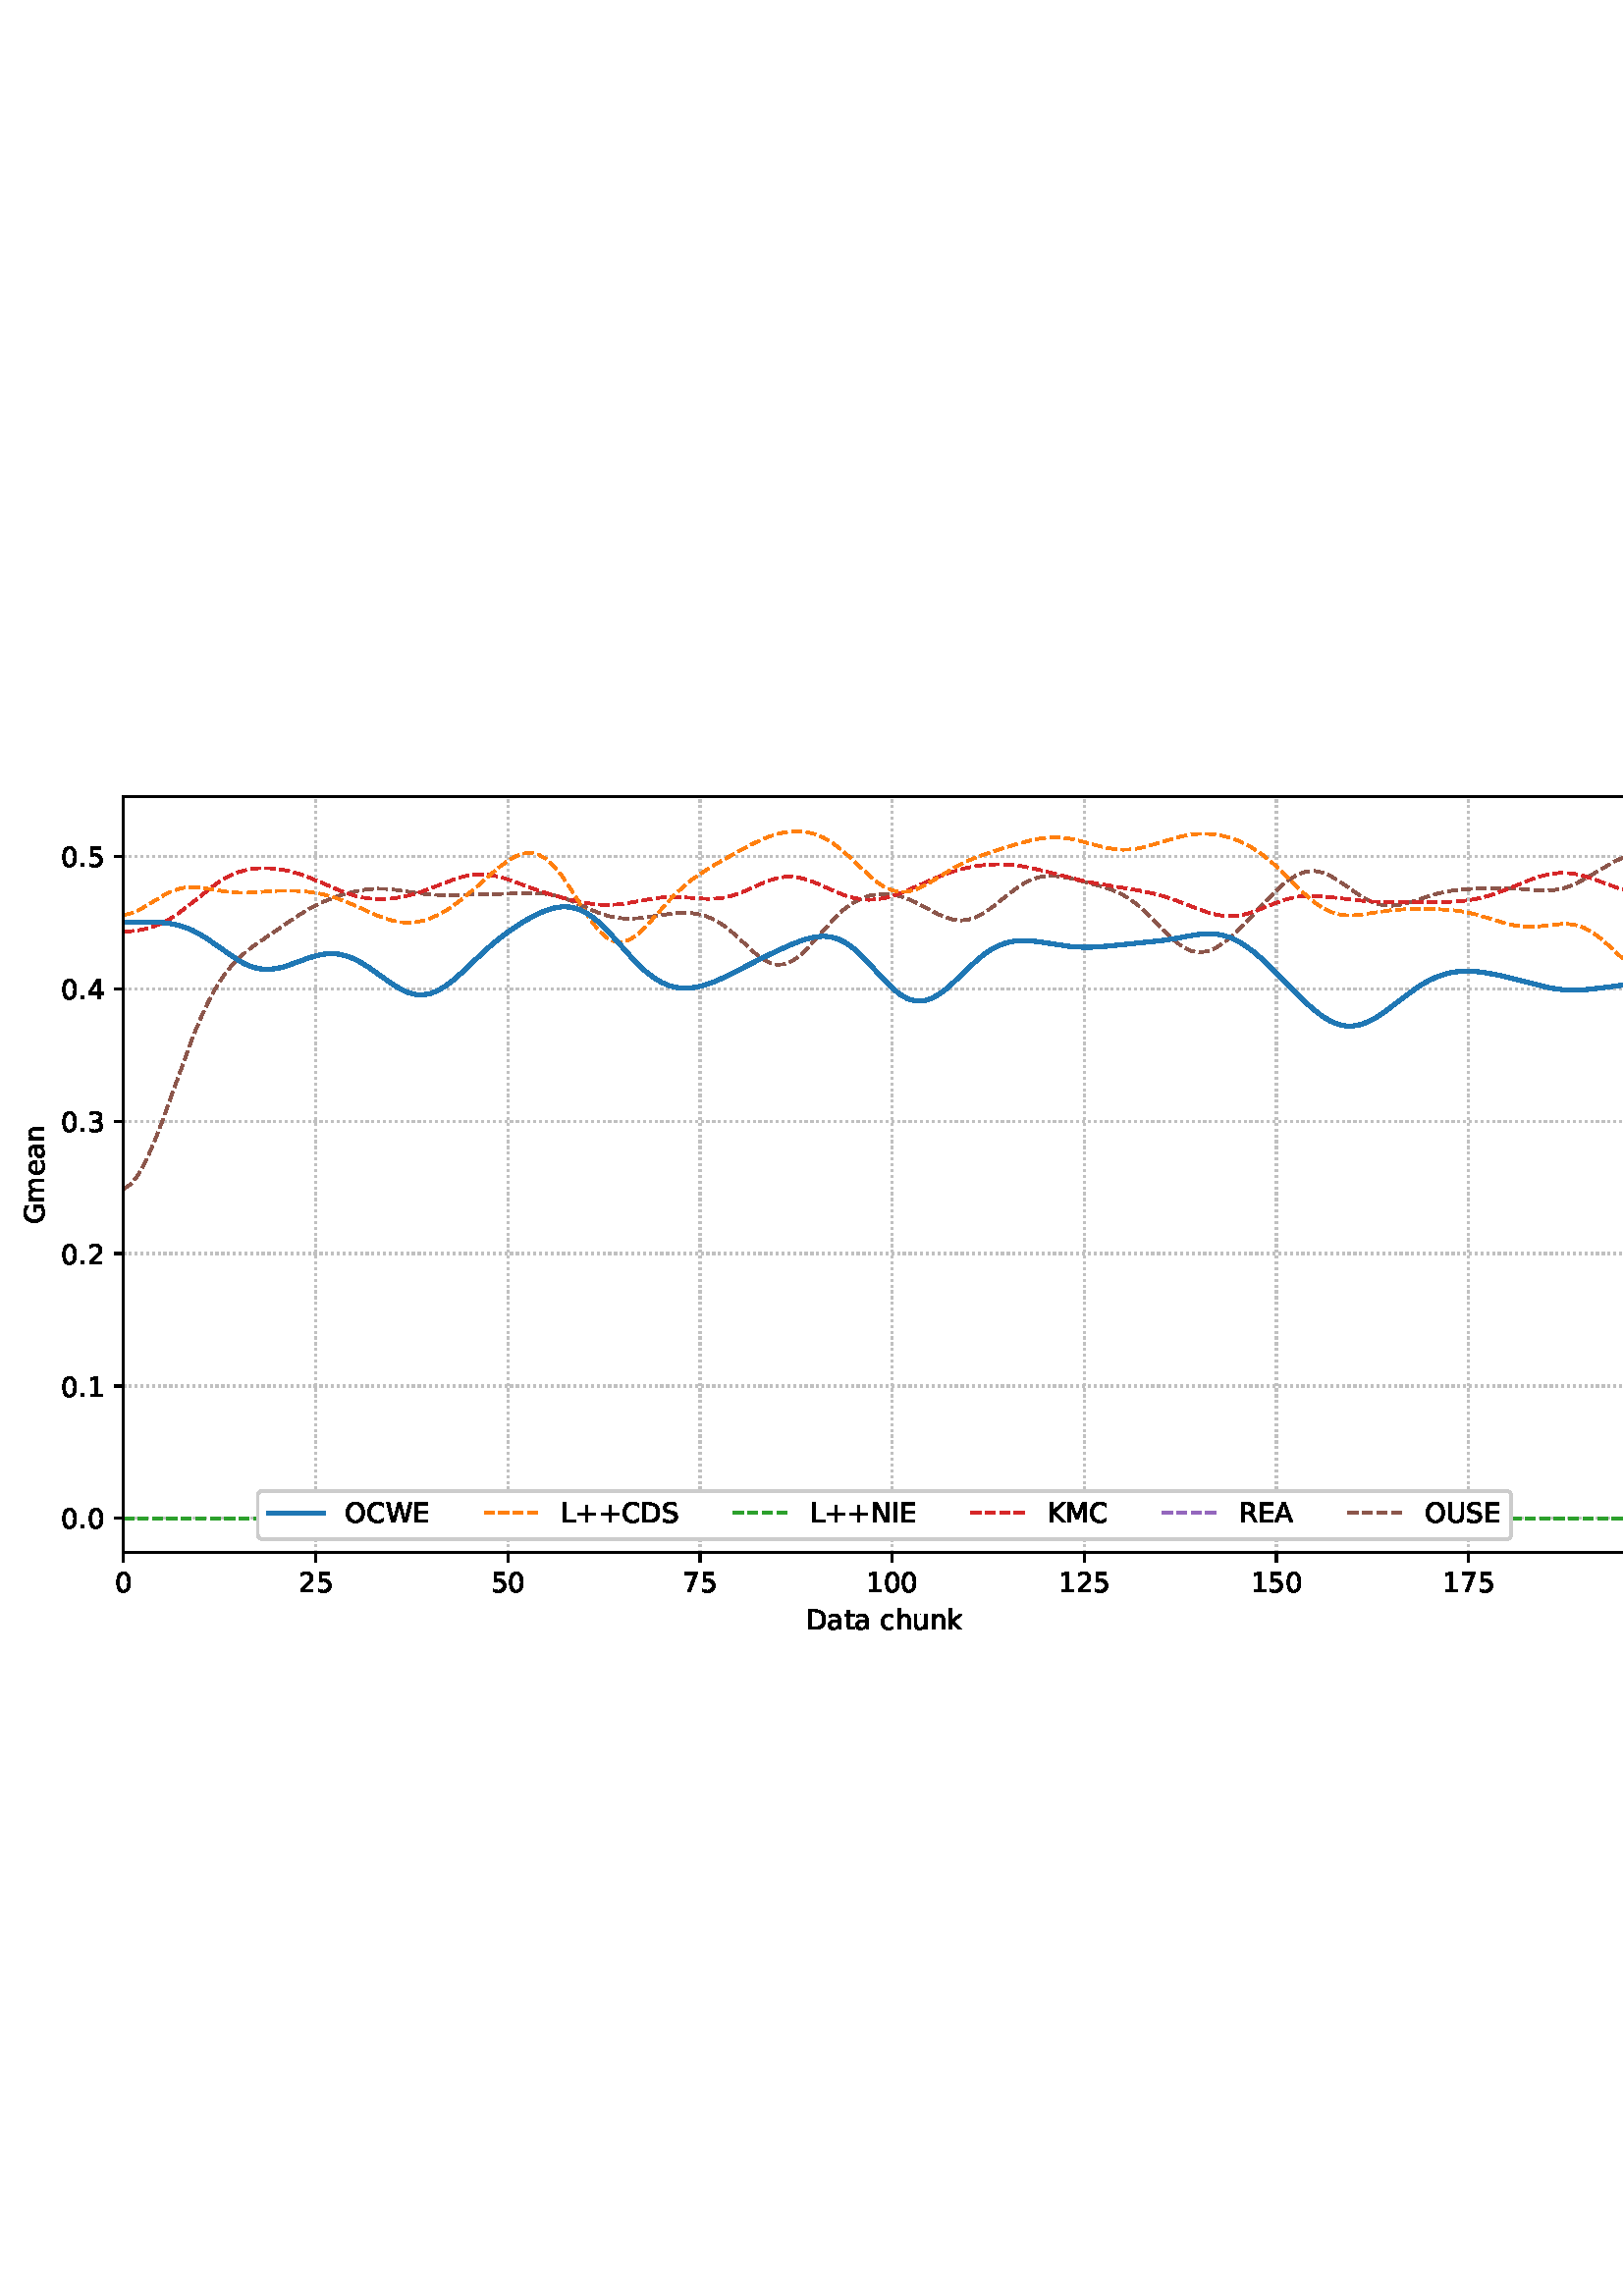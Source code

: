 %!PS-Adobe-3.0 EPSF-3.0
%%Orientation: portrait
%%BoundingBox: 1.511 235.028 610.489 556.972
%%EndComments
%%BeginProlog
/mpldict 8 dict def
mpldict begin
/m { moveto } bind def
/l { lineto } bind def
/r { rlineto } bind def
/c { curveto } bind def
/cl { closepath } bind def
/box {
m
1 index 0 r
0 exch r
neg 0 r
cl
} bind def
/clipbox {
box
clip
newpath
} bind def
%!PS-Adobe-3.0 Resource-Font
%%Copyright: Copyright (c) 2003 by Bitstream, Inc. All Rights Reserved. Copyright (c) 2006 by Tavmjong Bah. All Rights Reserved. DejaVu changes are in public domain 
25 dict begin
/_d{bind def}bind def
/_m{moveto}_d
/_l{lineto}_d
/_cl{closepath eofill}_d
/_c{curveto}_d
/_sc{7 -1 roll{setcachedevice}{pop pop pop pop pop pop}ifelse}_d
/_e{exec}_d
/FontName /DejaVuSans def
/PaintType 0 def
/FontMatrix[.001 0 0 .001 0 0]def
/FontBBox[-1021 -463 1793 1232]def
/FontType 3 def
/Encoding [ /space /plus /period /zero /one /two /three /four /five /seven /A /C /D /E /G /I /K /L /M /N /O /R /S /U /W /a /c /e /h /k /m /n /t /u ] def
/FontInfo 10 dict dup begin
/FamilyName (DejaVu Sans) def
/FullName (DejaVu Sans) def
/Notice (Copyright (c) 2003 by Bitstream, Inc. All Rights Reserved. Copyright (c) 2006 by Tavmjong Bah. All Rights Reserved. DejaVu changes are in public domain ) def
/Weight (Book) def
/Version (Version 2.35) def
/ItalicAngle 0.0 def
/isFixedPitch false def
/UnderlinePosition -130 def
/UnderlineThickness 90 def
end readonly def
/CharStrings 35 dict dup begin
/.notdef 0 def
/space{318 0 0 0 0 0 _sc
}_d
/plus{838 0 106 0 732 627 _sc
460 627 _m
460 355 _l
732 355 _l
732 272 _l
460 272 _l
460 0 _l
378 0 _l
378 272 _l
106 272 _l
106 355 _l
378 355 _l
378 627 _l
460 627 _l
_cl}_d
/period{318 0 107 0 210 124 _sc
107 124 _m
210 124 _l
210 0 _l
107 0 _l
107 124 _l
_cl}_d
/zero{636 0 66 -13 570 742 _sc
318 664 _m
267 664 229 639 203 589 _c
177 539 165 464 165 364 _c
165 264 177 189 203 139 _c
229 89 267 64 318 64 _c
369 64 407 89 433 139 _c
458 189 471 264 471 364 _c
471 464 458 539 433 589 _c
407 639 369 664 318 664 _c
318 742 _m
399 742 461 709 505 645 _c
548 580 570 486 570 364 _c
570 241 548 147 505 83 _c
461 19 399 -13 318 -13 _c
236 -13 173 19 130 83 _c
87 147 66 241 66 364 _c
66 486 87 580 130 645 _c
173 709 236 742 318 742 _c
_cl}_d
/one{636 0 110 0 544 729 _sc
124 83 _m
285 83 _l
285 639 _l
110 604 _l
110 694 _l
284 729 _l
383 729 _l
383 83 _l
544 83 _l
544 0 _l
124 0 _l
124 83 _l
_cl}_d
/two{{636 0 73 0 536 742 _sc
192 83 _m
536 83 _l
536 0 _l
73 0 _l
73 83 _l
110 121 161 173 226 239 _c
290 304 331 346 348 365 _c
380 400 402 430 414 455 _c
426 479 433 504 433 528 _c
433 566 419 598 392 622 _c
365 646 330 659 286 659 _c
255 659 222 653 188 643 _c
154 632 117 616 78 594 _c
78 694 _l
118 710 155 722 189 730 _c
223 738 255 742 284 742 _c
}_e{359 742 419 723 464 685 _c
509 647 532 597 532 534 _c
532 504 526 475 515 449 _c
504 422 484 390 454 354 _c
446 344 420 317 376 272 _c
332 227 271 164 192 83 _c
_cl}_e}_d
/three{{636 0 76 -13 556 742 _sc
406 393 _m
453 383 490 362 516 330 _c
542 298 556 258 556 212 _c
556 140 531 84 482 45 _c
432 6 362 -13 271 -13 _c
240 -13 208 -10 176 -4 _c
144 1 110 10 76 22 _c
76 117 _l
103 101 133 89 166 81 _c
198 73 232 69 268 69 _c
330 69 377 81 409 105 _c
441 129 458 165 458 212 _c
458 254 443 288 413 312 _c
383 336 341 349 287 349 _c
}_e{202 349 _l
202 430 _l
291 430 _l
339 430 376 439 402 459 _c
428 478 441 506 441 543 _c
441 580 427 609 401 629 _c
374 649 336 659 287 659 _c
260 659 231 656 200 650 _c
169 644 135 635 98 623 _c
98 711 _l
135 721 170 729 203 734 _c
235 739 266 742 296 742 _c
370 742 429 725 473 691 _c
517 657 539 611 539 553 _c
539 513 527 479 504 451 _c
481 423 448 403 406 393 _c
_cl}_e}_d
/four{636 0 49 0 580 729 _sc
378 643 _m
129 254 _l
378 254 _l
378 643 _l
352 729 _m
476 729 _l
476 254 _l
580 254 _l
580 172 _l
476 172 _l
476 0 _l
378 0 _l
378 172 _l
49 172 _l
49 267 _l
352 729 _l
_cl}_d
/five{{636 0 77 -13 549 729 _sc
108 729 _m
495 729 _l
495 646 _l
198 646 _l
198 467 _l
212 472 227 476 241 478 _c
255 480 270 482 284 482 _c
365 482 429 459 477 415 _c
525 370 549 310 549 234 _c
549 155 524 94 475 51 _c
426 8 357 -13 269 -13 _c
238 -13 207 -10 175 -6 _c
143 -1 111 6 77 17 _c
77 116 _l
106 100 136 88 168 80 _c
199 72 232 69 267 69 _c
}_e{323 69 368 83 401 113 _c
433 143 450 183 450 234 _c
450 284 433 324 401 354 _c
368 384 323 399 267 399 _c
241 399 214 396 188 390 _c
162 384 135 375 108 363 _c
108 729 _l
_cl}_e}_d
/seven{636 0 82 0 551 729 _sc
82 729 _m
551 729 _l
551 687 _l
286 0 _l
183 0 _l
432 646 _l
82 646 _l
82 729 _l
_cl}_d
/A{684 0 8 0 676 729 _sc
342 632 _m
208 269 _l
476 269 _l
342 632 _l
286 729 _m
398 729 _l
676 0 _l
573 0 _l
507 187 _l
178 187 _l
112 0 _l
8 0 _l
286 729 _l
_cl}_d
/C{{698 0 56 -13 644 742 _sc
644 673 _m
644 569 _l
610 599 575 622 537 638 _c
499 653 460 661 418 661 _c
334 661 270 635 226 584 _c
182 533 160 460 160 364 _c
160 268 182 194 226 143 _c
270 92 334 67 418 67 _c
460 67 499 74 537 90 _c
575 105 610 128 644 159 _c
644 56 _l
609 32 572 15 534 4 _c
496 -7 455 -13 412 -13 _c
302 -13 215 20 151 87 _c
}_e{87 154 56 246 56 364 _c
56 481 87 573 151 641 _c
215 708 302 742 412 742 _c
456 742 497 736 535 725 _c
573 713 610 696 644 673 _c
_cl}_e}_d
/D{770 0 98 0 711 729 _sc
197 648 _m
197 81 _l
316 81 _l
416 81 490 103 537 149 _c
583 195 607 267 607 365 _c
607 463 583 534 537 580 _c
490 625 416 648 316 648 _c
197 648 _l
98 729 _m
301 729 _l
442 729 546 699 612 641 _c
678 582 711 490 711 365 _c
711 239 677 147 611 88 _c
545 29 441 0 301 0 _c
98 0 _l
98 729 _l
_cl}_d
/E{632 0 98 0 568 729 _sc
98 729 _m
559 729 _l
559 646 _l
197 646 _l
197 430 _l
544 430 _l
544 347 _l
197 347 _l
197 83 _l
568 83 _l
568 0 _l
98 0 _l
98 729 _l
_cl}_d
/G{{775 0 56 -13 693 742 _sc
595 104 _m
595 300 _l
434 300 _l
434 381 _l
693 381 _l
693 68 _l
655 40 613 20 567 7 _c
521 -6 472 -13 420 -13 _c
306 -13 216 20 152 86 _c
88 152 56 245 56 364 _c
56 482 88 575 152 642 _c
216 708 306 742 420 742 _c
467 742 512 736 555 724 _c
598 712 638 695 674 673 _c
674 568 _l
637 598 598 621 557 637 _c
516 653 473 661 428 661 _c
}_e{338 661 271 636 227 586 _c
182 536 160 462 160 364 _c
160 265 182 191 227 141 _c
271 91 338 67 428 67 _c
462 67 493 70 521 76 _c
549 82 573 91 595 104 _c
_cl}_e}_d
/I{295 0 98 0 197 729 _sc
98 729 _m
197 729 _l
197 0 _l
98 0 _l
98 729 _l
_cl}_d
/K{656 0 98 0 677 729 _sc
98 729 _m
197 729 _l
197 421 _l
524 729 _l
651 729 _l
289 389 _l
677 0 _l
547 0 _l
197 351 _l
197 0 _l
98 0 _l
98 729 _l
_cl}_d
/L{557 0 98 0 552 729 _sc
98 729 _m
197 729 _l
197 83 _l
552 83 _l
552 0 _l
98 0 _l
98 729 _l
_cl}_d
/M{863 0 98 0 765 729 _sc
98 729 _m
245 729 _l
431 233 _l
618 729 _l
765 729 _l
765 0 _l
669 0 _l
669 640 _l
481 140 _l
382 140 _l
194 640 _l
194 0 _l
98 0 _l
98 729 _l
_cl}_d
/N{748 0 98 0 650 729 _sc
98 729 _m
231 729 _l
554 119 _l
554 729 _l
650 729 _l
650 0 _l
517 0 _l
194 610 _l
194 0 _l
98 0 _l
98 729 _l
_cl}_d
/O{787 0 56 -13 731 742 _sc
394 662 _m
322 662 265 635 223 582 _c
181 528 160 456 160 364 _c
160 272 181 199 223 146 _c
265 92 322 66 394 66 _c
465 66 522 92 564 146 _c
606 199 627 272 627 364 _c
627 456 606 528 564 582 _c
522 635 465 662 394 662 _c
394 742 _m
496 742 577 707 639 639 _c
700 571 731 479 731 364 _c
731 248 700 157 639 89 _c
577 21 496 -13 394 -13 _c
291 -13 209 21 148 89 _c
86 157 56 248 56 364 _c
56 479 86 571 148 639 _c
209 707 291 742 394 742 _c
_cl}_d
/R{{695 0 98 0 666 729 _sc
444 342 _m
465 334 486 319 506 296 _c
526 272 546 240 566 199 _c
666 0 _l
560 0 _l
467 187 _l
443 235 419 268 397 284 _c
374 300 343 308 304 308 _c
197 308 _l
197 0 _l
98 0 _l
98 729 _l
321 729 _l
404 729 466 711 507 677 _c
548 642 569 589 569 519 _c
569 473 558 434 537 404 _c
515 374 484 353 444 342 _c
197 648 _m
197 389 _l
321 389 _l
}_e{368 389 404 400 428 422 _c
452 444 465 476 465 519 _c
465 561 452 593 428 615 _c
404 637 368 648 321 648 _c
197 648 _l
_cl}_e}_d
/S{{635 0 66 -13 579 742 _sc
535 705 _m
535 609 _l
497 627 462 640 429 649 _c
395 657 363 662 333 662 _c
279 662 237 651 208 631 _c
179 610 165 580 165 542 _c
165 510 174 485 194 469 _c
213 452 250 439 304 429 _c
364 417 _l
437 403 491 378 526 343 _c
561 307 579 260 579 201 _c
579 130 555 77 508 41 _c
460 5 391 -13 300 -13 _c
265 -13 228 -9 189 -2 _c
}_e{150 5 110 16 69 32 _c
69 134 _l
109 111 148 94 186 83 _c
224 71 262 66 300 66 _c
356 66 399 77 430 99 _c
460 121 476 152 476 194 _c
476 230 465 258 443 278 _c
421 298 385 313 335 323 _c
275 335 _l
201 349 148 372 115 404 _c
82 435 66 478 66 534 _c
66 598 88 649 134 686 _c
179 723 242 742 322 742 _c
356 742 390 739 426 733 _c
461 727 497 717 535 705 _c
}_e{_cl}_e}_d
/U{732 0 87 -13 645 729 _sc
87 729 _m
186 729 _l
186 286 _l
186 208 200 151 228 117 _c
256 83 302 66 366 66 _c
429 66 475 83 503 117 _c
531 151 546 208 546 286 _c
546 729 _l
645 729 _l
645 274 _l
645 178 621 107 574 59 _c
527 11 458 -13 366 -13 _c
274 -13 204 11 157 59 _c
110 107 87 178 87 274 _c
87 729 _l
_cl}_d
/W{989 0 33 0 956 729 _sc
33 729 _m
133 729 _l
286 113 _l
439 729 _l
550 729 _l
703 113 _l
856 729 _l
956 729 _l
773 0 _l
649 0 _l
495 633 _l
340 0 _l
216 0 _l
33 729 _l
_cl}_d
/a{{613 0 60 -13 522 560 _sc
343 275 _m
270 275 220 266 192 250 _c
164 233 150 205 150 165 _c
150 133 160 107 181 89 _c
202 70 231 61 267 61 _c
317 61 357 78 387 114 _c
417 149 432 196 432 255 _c
432 275 _l
343 275 _l
522 312 _m
522 0 _l
432 0 _l
432 83 _l
411 49 385 25 355 10 _c
325 -5 287 -13 243 -13 _c
187 -13 142 2 109 33 _c
76 64 60 106 60 159 _c
}_e{60 220 80 266 122 298 _c
163 329 224 345 306 345 _c
432 345 _l
432 354 _l
432 395 418 427 391 450 _c
364 472 326 484 277 484 _c
245 484 215 480 185 472 _c
155 464 127 453 100 439 _c
100 522 _l
132 534 164 544 195 550 _c
226 556 256 560 286 560 _c
365 560 424 539 463 498 _c
502 457 522 395 522 312 _c
_cl}_e}_d
/c{{550 0 55 -13 488 560 _sc
488 526 _m
488 442 _l
462 456 437 466 411 473 _c
385 480 360 484 334 484 _c
276 484 230 465 198 428 _c
166 391 150 339 150 273 _c
150 206 166 154 198 117 _c
230 80 276 62 334 62 _c
360 62 385 65 411 72 _c
437 79 462 90 488 104 _c
488 21 _l
462 9 436 0 410 -5 _c
383 -10 354 -13 324 -13 _c
242 -13 176 12 128 64 _c
}_e{79 115 55 185 55 273 _c
55 362 79 432 128 483 _c
177 534 244 560 330 560 _c
358 560 385 557 411 551 _c
437 545 463 537 488 526 _c
_cl}_e}_d
/e{{615 0 55 -13 562 560 _sc
562 296 _m
562 252 _l
149 252 _l
153 190 171 142 205 110 _c
238 78 284 62 344 62 _c
378 62 412 66 444 74 _c
476 82 509 95 541 113 _c
541 28 _l
509 14 476 3 442 -3 _c
408 -9 373 -13 339 -13 _c
251 -13 182 12 131 62 _c
80 112 55 181 55 268 _c
55 357 79 428 127 481 _c
175 533 241 560 323 560 _c
397 560 455 536 498 489 _c
}_e{540 441 562 377 562 296 _c
472 322 _m
471 371 457 410 431 440 _c
404 469 368 484 324 484 _c
274 484 234 469 204 441 _c
174 413 156 373 152 322 _c
472 322 _l
_cl}_e}_d
/h{634 0 91 0 549 760 _sc
549 330 _m
549 0 _l
459 0 _l
459 327 _l
459 379 448 417 428 443 _c
408 469 378 482 338 482 _c
289 482 251 466 223 435 _c
195 404 181 362 181 309 _c
181 0 _l
91 0 _l
91 760 _l
181 760 _l
181 462 _l
202 494 227 519 257 535 _c
286 551 320 560 358 560 _c
420 560 468 540 500 501 _c
532 462 549 405 549 330 _c
_cl}_d
/k{579 0 91 0 576 760 _sc
91 760 _m
181 760 _l
181 311 _l
449 547 _l
564 547 _l
274 291 _l
576 0 _l
459 0 _l
181 267 _l
181 0 _l
91 0 _l
91 760 _l
_cl}_d
/m{{974 0 91 0 889 560 _sc
520 442 _m
542 482 569 511 600 531 _c
631 550 668 560 711 560 _c
767 560 811 540 842 500 _c
873 460 889 403 889 330 _c
889 0 _l
799 0 _l
799 327 _l
799 379 789 418 771 444 _c
752 469 724 482 686 482 _c
639 482 602 466 575 435 _c
548 404 535 362 535 309 _c
535 0 _l
445 0 _l
445 327 _l
445 379 435 418 417 444 _c
398 469 369 482 331 482 _c
}_e{285 482 248 466 221 435 _c
194 404 181 362 181 309 _c
181 0 _l
91 0 _l
91 547 _l
181 547 _l
181 462 _l
201 495 226 520 255 536 _c
283 552 317 560 357 560 _c
397 560 430 550 458 530 _c
486 510 506 480 520 442 _c
_cl}_e}_d
/n{634 0 91 0 549 560 _sc
549 330 _m
549 0 _l
459 0 _l
459 327 _l
459 379 448 417 428 443 _c
408 469 378 482 338 482 _c
289 482 251 466 223 435 _c
195 404 181 362 181 309 _c
181 0 _l
91 0 _l
91 547 _l
181 547 _l
181 462 _l
202 494 227 519 257 535 _c
286 551 320 560 358 560 _c
420 560 468 540 500 501 _c
532 462 549 405 549 330 _c
_cl}_d
/t{392 0 27 0 368 702 _sc
183 702 _m
183 547 _l
368 547 _l
368 477 _l
183 477 _l
183 180 _l
183 135 189 106 201 94 _c
213 81 238 75 276 75 _c
368 75 _l
368 0 _l
276 0 _l
206 0 158 13 132 39 _c
106 65 93 112 93 180 _c
93 477 _l
27 477 _l
27 547 _l
93 547 _l
93 702 _l
183 702 _l
_cl}_d
/u{634 0 85 -13 543 560 _sc
85 216 _m
85 547 _l
175 547 _l
175 219 _l
175 167 185 129 205 103 _c
225 77 255 64 296 64 _c
344 64 383 79 411 110 _c
439 141 453 183 453 237 _c
453 547 _l
543 547 _l
543 0 _l
453 0 _l
453 84 _l
431 50 405 26 377 10 _c
348 -5 315 -13 277 -13 _c
214 -13 166 6 134 45 _c
101 83 85 140 85 216 _c
311 560 _m
311 560 _l
_cl}_d
end readonly def

/BuildGlyph
 {exch begin
 CharStrings exch
 2 copy known not{pop /.notdef}if
 true 3 1 roll get exec
 end}_d

/BuildChar {
 1 index /Encoding get exch get
 1 index /BuildGlyph get exec
}_d

FontName currentdict end definefont pop
end
%%EndProlog
mpldict begin
1.511 235.028 translate
608.978 321.944 0 0 clipbox
gsave
0 0 m
608.978 0 l
608.978 321.944 l
0 321.944 l
cl
1.000 setgray
fill
grestore
gsave
43.778 37.544 m
601.778 37.544 l
601.778 314.744 l
43.778 314.744 l
cl
1.000 setgray
fill
grestore
0.800 setlinewidth
1 setlinejoin
0 setlinecap
[0.8 1.32] 0 setdash
0.753 setgray
gsave
558 277.2 43.78 37.54 clipbox
43.778 37.544 m
43.778 314.744 l
stroke
grestore
[] 0 setdash
0.000 setgray
gsave
/o {
gsave
newpath
translate
0.8 setlinewidth
1 setlinejoin
0 setlinecap
0 0 m
0 -3.5 l

gsave
0.000 setgray
fill
grestore
stroke
grestore
} bind def
43.778 37.544 o
grestore
/DejaVuSans findfont
10.000 scalefont
setfont
gsave
40.598 22.95 translate
0.0 rotate
0.0 0 m /zero glyphshow
grestore
[0.8 1.32] 0 setdash
0.753 setgray
gsave
558 277.2 43.78 37.54 clipbox
114.233 37.544 m
114.233 314.744 l
stroke
grestore
[] 0 setdash
0.000 setgray
gsave
/o {
gsave
newpath
translate
0.8 setlinewidth
1 setlinejoin
0 setlinecap
0 0 m
0 -3.5 l

gsave
0.000 setgray
fill
grestore
stroke
grestore
} bind def
114.233 37.544 o
grestore
gsave
107.873 22.95 translate
0.0 rotate
0.0 0 m /two glyphshow
6.362 0 m /five glyphshow
grestore
[0.8 1.32] 0 setdash
0.753 setgray
gsave
558 277.2 43.78 37.54 clipbox
184.687 37.544 m
184.687 314.744 l
stroke
grestore
[] 0 setdash
0.000 setgray
gsave
/o {
gsave
newpath
translate
0.8 setlinewidth
1 setlinejoin
0 setlinecap
0 0 m
0 -3.5 l

gsave
0.000 setgray
fill
grestore
stroke
grestore
} bind def
184.687 37.544 o
grestore
gsave
178.328 22.95 translate
0.0 rotate
0.0 0 m /five glyphshow
6.362 0 m /zero glyphshow
grestore
[0.8 1.32] 0 setdash
0.753 setgray
gsave
558 277.2 43.78 37.54 clipbox
255.142 37.544 m
255.142 314.744 l
stroke
grestore
[] 0 setdash
0.000 setgray
gsave
/o {
gsave
newpath
translate
0.8 setlinewidth
1 setlinejoin
0 setlinecap
0 0 m
0 -3.5 l

gsave
0.000 setgray
fill
grestore
stroke
grestore
} bind def
255.142 37.544 o
grestore
gsave
248.782 22.95 translate
0.0 rotate
0.0 0 m /seven glyphshow
6.362 0 m /five glyphshow
grestore
[0.8 1.32] 0 setdash
0.753 setgray
gsave
558 277.2 43.78 37.54 clipbox
325.596 37.544 m
325.596 314.744 l
stroke
grestore
[] 0 setdash
0.000 setgray
gsave
/o {
gsave
newpath
translate
0.8 setlinewidth
1 setlinejoin
0 setlinecap
0 0 m
0 -3.5 l

gsave
0.000 setgray
fill
grestore
stroke
grestore
} bind def
325.596 37.544 o
grestore
gsave
316.057 22.95 translate
0.0 rotate
0.0 0 m /one glyphshow
6.362 0 m /zero glyphshow
12.725 0 m /zero glyphshow
grestore
[0.8 1.32] 0 setdash
0.753 setgray
gsave
558 277.2 43.78 37.54 clipbox
396.051 37.544 m
396.051 314.744 l
stroke
grestore
[] 0 setdash
0.000 setgray
gsave
/o {
gsave
newpath
translate
0.8 setlinewidth
1 setlinejoin
0 setlinecap
0 0 m
0 -3.5 l

gsave
0.000 setgray
fill
grestore
stroke
grestore
} bind def
396.051 37.544 o
grestore
gsave
386.512 22.95 translate
0.0 rotate
0.0 0 m /one glyphshow
6.362 0 m /two glyphshow
12.725 0 m /five glyphshow
grestore
[0.8 1.32] 0 setdash
0.753 setgray
gsave
558 277.2 43.78 37.54 clipbox
466.505 37.544 m
466.505 314.744 l
stroke
grestore
[] 0 setdash
0.000 setgray
gsave
/o {
gsave
newpath
translate
0.8 setlinewidth
1 setlinejoin
0 setlinecap
0 0 m
0 -3.5 l

gsave
0.000 setgray
fill
grestore
stroke
grestore
} bind def
466.505 37.544 o
grestore
gsave
456.966 22.95 translate
0.0 rotate
0.0 0 m /one glyphshow
6.362 0 m /five glyphshow
12.725 0 m /zero glyphshow
grestore
[0.8 1.32] 0 setdash
0.753 setgray
gsave
558 277.2 43.78 37.54 clipbox
536.96 37.544 m
536.96 314.744 l
stroke
grestore
[] 0 setdash
0.000 setgray
gsave
/o {
gsave
newpath
translate
0.8 setlinewidth
1 setlinejoin
0 setlinecap
0 0 m
0 -3.5 l

gsave
0.000 setgray
fill
grestore
stroke
grestore
} bind def
536.96 37.544 o
grestore
gsave
527.421 22.95 translate
0.0 rotate
0.0 0 m /one glyphshow
6.362 0 m /seven glyphshow
12.725 0 m /five glyphshow
grestore
gsave
294.083 9.278 translate
0.0 rotate
0.0 0 m /D glyphshow
7.7 0 m /a glyphshow
13.828 0 m /t glyphshow
17.749 0 m /a glyphshow
23.877 0 m /space glyphshow
27.056 0 m /c glyphshow
32.554 0 m /h glyphshow
38.892 0 m /u glyphshow
45.229 0 m /n glyphshow
51.567 0 m /k glyphshow
grestore
[0.8 1.32] 0 setdash
0.753 setgray
gsave
558 277.2 43.78 37.54 clipbox
43.778 50.144 m
601.778 50.144 l
stroke
grestore
[] 0 setdash
0.000 setgray
gsave
/o {
gsave
newpath
translate
0.8 setlinewidth
1 setlinejoin
0 setlinecap
0 0 m
-3.5 0 l

gsave
0.000 setgray
fill
grestore
stroke
grestore
} bind def
43.778 50.144 o
grestore
gsave
20.872 46.347 translate
0.0 rotate
0.0 0 m /zero glyphshow
6.362 0 m /period glyphshow
9.541 0 m /zero glyphshow
grestore
[0.8 1.32] 0 setdash
0.753 setgray
gsave
558 277.2 43.78 37.54 clipbox
43.778 98.703 m
601.778 98.703 l
stroke
grestore
[] 0 setdash
0.000 setgray
gsave
/o {
gsave
newpath
translate
0.8 setlinewidth
1 setlinejoin
0 setlinecap
0 0 m
-3.5 0 l

gsave
0.000 setgray
fill
grestore
stroke
grestore
} bind def
43.778 98.703 o
grestore
gsave
20.872 94.907 translate
0.0 rotate
0.0 0 m /zero glyphshow
6.362 0 m /period glyphshow
9.541 0 m /one glyphshow
grestore
[0.8 1.32] 0 setdash
0.753 setgray
gsave
558 277.2 43.78 37.54 clipbox
43.778 147.263 m
601.778 147.263 l
stroke
grestore
[] 0 setdash
0.000 setgray
gsave
/o {
gsave
newpath
translate
0.8 setlinewidth
1 setlinejoin
0 setlinecap
0 0 m
-3.5 0 l

gsave
0.000 setgray
fill
grestore
stroke
grestore
} bind def
43.778 147.263 o
grestore
gsave
20.872 143.466 translate
0.0 rotate
0.0 0 m /zero glyphshow
6.362 0 m /period glyphshow
9.541 0 m /two glyphshow
grestore
[0.8 1.32] 0 setdash
0.753 setgray
gsave
558 277.2 43.78 37.54 clipbox
43.778 195.823 m
601.778 195.823 l
stroke
grestore
[] 0 setdash
0.000 setgray
gsave
/o {
gsave
newpath
translate
0.8 setlinewidth
1 setlinejoin
0 setlinecap
0 0 m
-3.5 0 l

gsave
0.000 setgray
fill
grestore
stroke
grestore
} bind def
43.778 195.823 o
grestore
gsave
20.872 192.026 translate
0.0 rotate
0.0 0 m /zero glyphshow
6.362 0 m /period glyphshow
9.541 0 m /three glyphshow
grestore
[0.8 1.32] 0 setdash
0.753 setgray
gsave
558 277.2 43.78 37.54 clipbox
43.778 244.382 m
601.778 244.382 l
stroke
grestore
[] 0 setdash
0.000 setgray
gsave
/o {
gsave
newpath
translate
0.8 setlinewidth
1 setlinejoin
0 setlinecap
0 0 m
-3.5 0 l

gsave
0.000 setgray
fill
grestore
stroke
grestore
} bind def
43.778 244.382 o
grestore
gsave
20.872 240.586 translate
0.0 rotate
0.0 0 m /zero glyphshow
6.362 0 m /period glyphshow
9.541 0 m /four glyphshow
grestore
[0.8 1.32] 0 setdash
0.753 setgray
gsave
558 277.2 43.78 37.54 clipbox
43.778 292.942 m
601.778 292.942 l
stroke
grestore
[] 0 setdash
0.000 setgray
gsave
/o {
gsave
newpath
translate
0.8 setlinewidth
1 setlinejoin
0 setlinecap
0 0 m
-3.5 0 l

gsave
0.000 setgray
fill
grestore
stroke
grestore
} bind def
43.778 292.942 o
grestore
gsave
20.872 289.145 translate
0.0 rotate
0.0 0 m /zero glyphshow
6.362 0 m /period glyphshow
9.541 0 m /five glyphshow
grestore
gsave
14.794 158.081 translate
90.0 rotate
0.0 0 m /G glyphshow
7.749 0 m /m glyphshow
17.49 0 m /e glyphshow
23.643 0 m /a glyphshow
29.771 0 m /n glyphshow
grestore
1.000 setlinewidth
[3.7 1.6] 0 setdash
0.549 0.337 0.294 setrgbcolor
gsave
558 277.2 43.78 37.54 clipbox
43.778 170.874 m
46.596 172.791 l
49.414 176.498 l
52.233 181.747 l
55.051 188.219 l
57.869 195.548 l
69.142 226.561 l
71.96 233.368 l
74.778 239.431 l
77.596 244.664 l
80.414 249.061 l
83.233 252.679 l
86.051 255.638 l
88.869 258.094 l
91.687 260.226 l
102.96 267.98 l
108.596 271.722 l
111.414 273.411 l
114.233 274.926 l
117.051 276.26 l
119.869 277.42 l
122.687 278.426 l
125.505 279.288 l
128.324 280.006 l
131.142 280.556 l
133.96 280.922 l
136.778 281.082 l
139.596 281.037 l
142.414 280.811 l
148.051 280.015 l
153.687 279.199 l
156.505 278.921 l
162.142 278.711 l
170.596 278.894 l
193.142 279.477 l
195.96 279.423 l
198.778 279.18 l
201.596 278.693 l
204.414 277.936 l
207.233 276.926 l
212.869 274.433 l
215.687 273.165 l
218.505 272.033 l
221.324 271.127 l
224.142 270.503 l
226.96 270.174 l
229.778 270.113 l
232.596 270.276 l
238.233 271.004 l
243.869 271.825 l
246.687 272.108 l
249.505 272.219 l
252.324 272.086 l
255.142 271.632 l
257.96 270.788 l
260.778 269.498 l
263.596 267.747 l
266.414 265.568 l
269.233 263.062 l
274.869 257.821 l
277.687 255.589 l
280.505 253.974 l
283.324 253.193 l
286.142 253.377 l
288.96 254.544 l
291.778 256.594 l
294.596 259.32 l
305.869 271.72 l
308.687 274.131 l
311.505 276.058 l
314.324 277.504 l
317.142 278.492 l
319.96 279.05 l
322.778 279.203 l
325.596 278.964 l
328.414 278.349 l
331.233 277.389 l
334.051 276.137 l
342.505 271.714 l
345.324 270.517 l
348.142 269.72 l
350.96 269.457 l
353.778 269.804 l
356.596 270.769 l
359.414 272.295 l
362.233 274.256 l
370.687 280.938 l
373.505 282.811 l
376.324 284.265 l
379.142 285.241 l
381.96 285.736 l
384.778 285.8 l
387.596 285.519 l
390.414 284.997 l
396.051 283.62 l
401.687 282.106 l
404.505 281.24 l
407.324 280.194 l
410.142 278.86 l
412.96 277.15 l
415.778 275.019 l
418.596 272.492 l
427.051 263.88 l
429.869 261.373 l
432.687 259.424 l
435.505 258.192 l
438.324 257.762 l
441.142 258.137 l
443.96 259.249 l
446.778 260.986 l
449.596 263.214 l
452.414 265.804 l
458.051 271.622 l
463.687 277.645 l
466.505 280.467 l
469.324 282.99 l
472.142 285.075 l
474.96 286.589 l
477.778 287.436 l
480.596 287.567 l
483.414 287.001 l
486.233 285.819 l
489.051 284.168 l
497.505 278.346 l
500.324 276.765 l
503.142 275.615 l
505.96 274.967 l
508.778 274.821 l
511.596 275.126 l
514.414 275.781 l
520.051 277.614 l
522.869 278.533 l
525.687 279.329 l
528.505 279.961 l
531.324 280.423 l
536.96 280.969 l
545.414 281.348 l
551.051 281.331 l
556.687 280.959 l
562.324 280.468 l
565.142 280.384 l
567.96 280.539 l
570.778 281.015 l
573.596 281.851 l
576.414 283.039 l
579.233 284.515 l
590.505 291.097 l
593.324 292.367 l
596.142 293.343 l
598.96 294.0 l
601.778 294.332 l
601.778 294.332 l
stroke
grestore
0.580 0.404 0.741 setrgbcolor
gsave
558 277.2 43.78 37.54 clipbox
43.778 50.144 m
601.778 50.144 l
601.778 50.144 l
stroke
grestore
0.839 0.153 0.157 setrgbcolor
gsave
558 277.2 43.78 37.54 clipbox
43.778 265.354 m
46.596 265.521 l
49.414 265.877 l
52.233 266.461 l
55.051 267.317 l
57.869 268.485 l
60.687 269.981 l
63.505 271.792 l
66.324 273.864 l
77.596 282.774 l
80.414 284.59 l
83.233 286.076 l
86.051 287.208 l
88.869 287.991 l
91.687 288.455 l
94.505 288.643 l
97.324 288.591 l
100.142 288.326 l
102.96 287.863 l
105.778 287.209 l
108.596 286.373 l
111.414 285.369 l
117.051 283.005 l
122.687 280.561 l
125.505 279.486 l
128.324 278.59 l
131.142 277.911 l
133.96 277.47 l
136.778 277.264 l
139.596 277.283 l
142.414 277.509 l
145.233 277.927 l
148.051 278.524 l
150.869 279.288 l
153.687 280.204 l
159.324 282.354 l
164.96 284.516 l
167.778 285.396 l
170.596 286.031 l
173.414 286.358 l
176.233 286.348 l
179.051 286.007 l
181.869 285.374 l
184.687 284.516 l
190.324 282.447 l
195.96 280.373 l
201.596 278.584 l
207.233 277.101 l
212.869 275.929 l
215.687 275.509 l
218.505 275.24 l
221.324 275.153 l
224.142 275.26 l
226.96 275.548 l
232.596 276.504 l
238.233 277.51 l
241.051 277.859 l
243.869 278.045 l
246.687 278.06 l
252.324 277.713 l
257.96 277.366 l
260.778 277.425 l
263.596 277.744 l
266.414 278.362 l
269.233 279.269 l
272.051 280.409 l
277.687 282.956 l
280.505 284.086 l
283.324 284.941 l
286.142 285.422 l
288.96 285.472 l
291.778 285.091 l
294.596 284.327 l
297.414 283.272 l
305.869 279.538 l
308.687 278.492 l
311.505 277.694 l
314.324 277.195 l
317.142 277.022 l
319.96 277.177 l
322.778 277.643 l
325.596 278.384 l
328.414 279.351 l
334.051 281.721 l
342.505 285.433 l
345.324 286.51 l
348.142 287.456 l
350.96 288.258 l
353.778 288.91 l
356.596 289.414 l
359.414 289.767 l
362.233 289.97 l
365.051 290.023 l
367.869 289.923 l
370.687 289.67 l
373.505 289.27 l
379.142 288.093 l
396.051 283.847 l
401.687 282.808 l
415.778 280.488 l
421.414 279.299 l
424.233 278.562 l
427.051 277.707 l
432.687 275.66 l
438.324 273.435 l
441.142 272.444 l
443.96 271.656 l
446.778 271.152 l
449.596 270.992 l
452.414 271.2 l
455.233 271.759 l
458.051 272.613 l
463.687 274.825 l
466.505 275.952 l
469.324 276.946 l
472.142 277.723 l
474.96 278.233 l
477.778 278.47 l
480.596 278.462 l
483.414 278.263 l
500.324 276.43 l
505.96 276.216 l
517.233 276.131 l
528.505 276.205 l
534.142 276.527 l
536.96 276.861 l
539.778 277.349 l
542.596 278.006 l
545.414 278.83 l
551.051 280.895 l
559.505 284.329 l
562.324 285.314 l
565.142 286.105 l
567.96 286.644 l
570.778 286.888 l
573.596 286.814 l
576.414 286.426 l
579.233 285.759 l
582.051 284.87 l
593.324 280.763 l
596.142 280.005 l
598.96 279.474 l
601.778 279.201 l
601.778 279.201 l
stroke
grestore
0.173 0.627 0.173 setrgbcolor
gsave
558 277.2 43.78 37.54 clipbox
43.778 50.144 m
601.778 50.144 l
601.778 50.144 l
stroke
grestore
1.000 0.498 0.055 setrgbcolor
gsave
558 277.2 43.78 37.54 clipbox
43.778 271.432 m
46.596 272.076 l
49.414 273.27 l
52.233 274.852 l
57.869 278.323 l
60.687 279.792 l
63.505 280.876 l
66.324 281.505 l
69.142 281.692 l
71.96 281.518 l
77.596 280.606 l
80.414 280.133 l
83.233 279.786 l
86.051 279.61 l
88.869 279.602 l
94.505 279.917 l
100.142 280.287 l
105.778 280.35 l
108.596 280.209 l
111.414 279.94 l
114.233 279.529 l
117.051 278.964 l
119.869 278.234 l
122.687 277.333 l
125.505 276.272 l
131.142 273.795 l
136.778 271.272 l
139.596 270.197 l
142.414 269.357 l
145.233 268.817 l
148.051 268.626 l
150.869 268.809 l
153.687 269.374 l
156.505 270.31 l
159.324 271.591 l
162.142 273.188 l
164.96 275.063 l
167.778 277.172 l
173.414 281.911 l
179.051 286.899 l
181.869 289.246 l
184.687 291.319 l
187.505 292.955 l
190.324 293.983 l
193.142 294.239 l
195.96 293.59 l
198.778 291.964 l
201.596 289.37 l
204.414 285.912 l
207.233 281.797 l
212.869 272.826 l
215.687 268.697 l
218.505 265.28 l
221.324 262.855 l
224.142 261.592 l
226.96 261.536 l
229.778 262.607 l
232.596 264.617 l
235.414 267.309 l
241.051 273.618 l
243.869 276.748 l
246.687 279.641 l
249.505 282.225 l
252.324 284.498 l
255.142 286.503 l
260.778 290.0 l
269.233 294.78 l
274.869 297.736 l
277.687 299.043 l
280.505 300.177 l
283.324 301.093 l
286.142 301.75 l
288.96 302.112 l
291.778 302.144 l
294.596 301.808 l
297.414 301.07 l
300.233 299.902 l
303.051 298.299 l
305.869 296.281 l
308.687 293.909 l
317.142 285.955 l
319.96 283.612 l
322.778 281.736 l
325.596 280.468 l
328.414 279.887 l
331.233 279.999 l
334.051 280.734 l
336.869 281.966 l
339.687 283.531 l
348.142 288.659 l
350.96 290.156 l
353.778 291.48 l
356.596 292.647 l
362.233 294.65 l
370.687 297.288 l
376.324 298.79 l
379.142 299.361 l
381.96 299.747 l
384.778 299.909 l
387.596 299.82 l
390.414 299.481 l
393.233 298.926 l
398.869 297.427 l
401.687 296.663 l
404.505 296.017 l
407.324 295.572 l
410.142 295.383 l
412.96 295.479 l
415.778 295.853 l
418.596 296.465 l
424.233 298.133 l
429.869 299.835 l
432.687 300.504 l
435.505 300.977 l
438.324 301.22 l
441.142 301.216 l
443.96 300.966 l
446.778 300.466 l
449.596 299.716 l
452.414 298.706 l
455.233 297.421 l
458.051 295.838 l
460.869 293.943 l
463.687 291.736 l
466.505 289.247 l
472.142 283.718 l
474.96 280.913 l
477.778 278.271 l
480.596 275.938 l
483.414 274.032 l
486.233 272.625 l
489.051 271.737 l
491.869 271.328 l
494.687 271.315 l
497.505 271.583 l
508.778 273.238 l
514.414 273.593 l
520.051 273.655 l
525.687 273.553 l
531.324 273.177 l
534.142 272.806 l
536.96 272.281 l
539.778 271.597 l
545.414 269.902 l
551.051 268.231 l
553.869 267.614 l
556.687 267.234 l
559.505 267.114 l
562.324 267.236 l
570.778 268.128 l
573.596 268.121 l
576.414 267.704 l
579.233 266.768 l
582.051 265.267 l
584.869 263.24 l
587.687 260.813 l
593.324 255.611 l
596.142 253.368 l
598.96 251.706 l
601.778 250.822 l
601.778 250.822 l
stroke
grestore
1.500 setlinewidth
2 setlinecap
[] 0 setdash
0.122 0.467 0.706 setrgbcolor
gsave
558 277.2 43.78 37.54 clipbox
43.778 268.929 m
55.051 268.841 l
57.869 268.669 l
60.687 268.336 l
63.505 267.776 l
66.324 266.93 l
69.142 265.761 l
71.96 264.267 l
74.778 262.49 l
86.051 254.679 l
88.869 253.217 l
91.687 252.175 l
94.505 251.605 l
97.324 251.512 l
100.142 251.855 l
102.96 252.555 l
108.596 254.558 l
111.414 255.591 l
114.233 256.467 l
117.051 257.066 l
119.869 257.296 l
122.687 257.096 l
125.505 256.441 l
128.324 255.343 l
131.142 253.852 l
133.96 252.051 l
142.414 246.048 l
145.233 244.352 l
148.051 243.064 l
150.869 242.31 l
153.687 242.176 l
156.505 242.701 l
159.324 243.866 l
162.142 245.6 l
164.96 247.789 l
167.778 250.291 l
176.233 258.275 l
179.051 260.751 l
181.869 263.05 l
184.687 265.169 l
187.505 267.12 l
190.324 268.912 l
193.142 270.54 l
195.96 271.972 l
198.778 273.152 l
201.596 274.004 l
204.414 274.441 l
207.233 274.38 l
210.051 273.756 l
212.869 272.535 l
215.687 270.726 l
218.505 268.381 l
221.324 265.601 l
226.96 259.319 l
229.778 256.157 l
232.596 253.201 l
235.414 250.587 l
238.233 248.41 l
241.051 246.723 l
243.869 245.539 l
246.687 244.842 l
249.505 244.595 l
252.324 244.753 l
255.142 245.265 l
257.96 246.079 l
260.778 247.139 l
263.596 248.385 l
269.233 251.203 l
277.687 255.535 l
283.324 258.242 l
288.96 260.741 l
291.778 261.845 l
294.596 262.764 l
297.414 263.406 l
300.233 263.661 l
303.051 263.422 l
305.869 262.606 l
308.687 261.17 l
311.505 259.133 l
314.324 256.576 l
317.142 253.642 l
322.778 247.46 l
325.596 244.673 l
328.414 242.379 l
331.233 240.752 l
334.051 239.905 l
336.869 239.886 l
339.687 240.673 l
342.505 242.181 l
345.324 244.271 l
348.142 246.769 l
356.596 254.793 l
359.414 257.074 l
362.233 258.958 l
365.051 260.393 l
367.869 261.369 l
370.687 261.918 l
373.505 262.098 l
376.324 261.986 l
379.142 261.669 l
390.414 259.951 l
393.233 259.709 l
396.051 259.604 l
398.869 259.635 l
404.505 260.017 l
424.233 262.028 l
429.869 262.904 l
435.505 263.944 l
438.324 264.362 l
441.142 264.582 l
443.96 264.502 l
446.778 264.044 l
449.596 263.158 l
452.414 261.833 l
455.233 260.093 l
458.051 257.992 l
460.869 255.593 l
463.687 252.967 l
469.324 247.31 l
474.96 241.572 l
477.778 238.87 l
480.596 236.402 l
483.414 234.269 l
486.233 232.568 l
489.051 231.38 l
491.869 230.762 l
494.687 230.737 l
497.505 231.292 l
500.324 232.375 l
503.142 233.903 l
505.96 235.769 l
511.596 240.035 l
517.233 244.237 l
520.051 246.072 l
522.869 247.642 l
525.687 248.907 l
528.505 249.849 l
531.324 250.473 l
534.142 250.797 l
536.96 250.858 l
539.778 250.698 l
542.596 250.362 l
548.233 249.315 l
553.869 247.955 l
565.142 245.077 l
567.96 244.532 l
570.778 244.137 l
573.596 243.916 l
576.414 243.878 l
579.233 244.005 l
584.869 244.612 l
593.324 245.702 l
598.96 246.145 l
601.778 246.236 l
601.778 246.236 l
stroke
grestore
0.800 setlinewidth
0 setlinejoin
[] 0 setdash
0.000 setgray
gsave
43.778 37.544 m
43.778 314.744 l
stroke
grestore
gsave
601.778 37.544 m
601.778 314.744 l
stroke
grestore
gsave
43.778 37.544 m
601.778 37.544 l
stroke
grestore
gsave
43.778 314.744 m
601.778 314.744 l
stroke
grestore
1.000 setlinewidth
0 setlinecap
0.800 setgray
gsave
94.958 42.544 m
550.598 42.544 l
551.932 42.544 552.598 43.21 552.598 44.544 c
552.598 58.216 l
552.598 59.549 551.932 60.216 550.598 60.216 c
94.958 60.216 l
93.624 60.216 92.958 59.549 92.958 58.216 c
92.958 44.544 l
92.958 43.21 93.624 42.544 94.958 42.544 c
cl
gsave
1.000 setgray
fill
grestore
stroke
grestore
1.500 setlinewidth
1 setlinejoin
2 setlinecap
[] 0 setdash
0.122 0.467 0.706 setrgbcolor
gsave
96.958 52.122 m
116.958 52.122 l
stroke
grestore
0.000 setgray
gsave
124.958 48.622 translate
0.0 rotate
0.0 0 m /O glyphshow
7.871 0 m /C glyphshow
14.854 0 m /W glyphshow
24.741 0 m /E glyphshow
grestore
1.000 setlinewidth
0 setlinecap
[3.7 1.6] 0 setdash
1.000 0.498 0.055 setrgbcolor
gsave
176.02 52.122 m
196.02 52.122 l
stroke
grestore
0.000 setgray
gsave
204.02 48.622 translate
0.0 rotate
0.0 0 m /L glyphshow
5.571 0 m /plus glyphshow
13.95 0 m /plus glyphshow
22.329 0 m /C glyphshow
29.312 0 m /D glyphshow
37.012 0 m /S glyphshow
grestore
0.173 0.627 0.173 setrgbcolor
gsave
267.38 52.122 m
287.38 52.122 l
stroke
grestore
0.000 setgray
gsave
295.38 48.622 translate
0.0 rotate
0.0 0 m /L glyphshow
5.571 0 m /plus glyphshow
13.95 0 m /plus glyphshow
22.329 0 m /N glyphshow
29.81 0 m /I glyphshow
32.759 0 m /E glyphshow
grestore
0.839 0.153 0.157 setrgbcolor
gsave
354.458 52.122 m
374.458 52.122 l
stroke
grestore
0.000 setgray
gsave
382.458 48.622 translate
0.0 rotate
0.0 0 m /K glyphshow
6.558 0 m /M glyphshow
15.186 0 m /C glyphshow
grestore
0.580 0.404 0.741 setrgbcolor
gsave
424.63 52.122 m
444.63 52.122 l
stroke
grestore
0.000 setgray
gsave
452.63 48.622 translate
0.0 rotate
0.0 0 m /R glyphshow
6.948 0 m /E glyphshow
13.267 0 m /A glyphshow
grestore
0.549 0.337 0.294 setrgbcolor
gsave
492.739 52.122 m
512.739 52.122 l
stroke
grestore
0.000 setgray
gsave
520.739 48.622 translate
0.0 rotate
0.0 0 m /O glyphshow
7.871 0 m /U glyphshow
15.19 0 m /S glyphshow
21.538 0 m /E glyphshow
grestore

end
showpage

